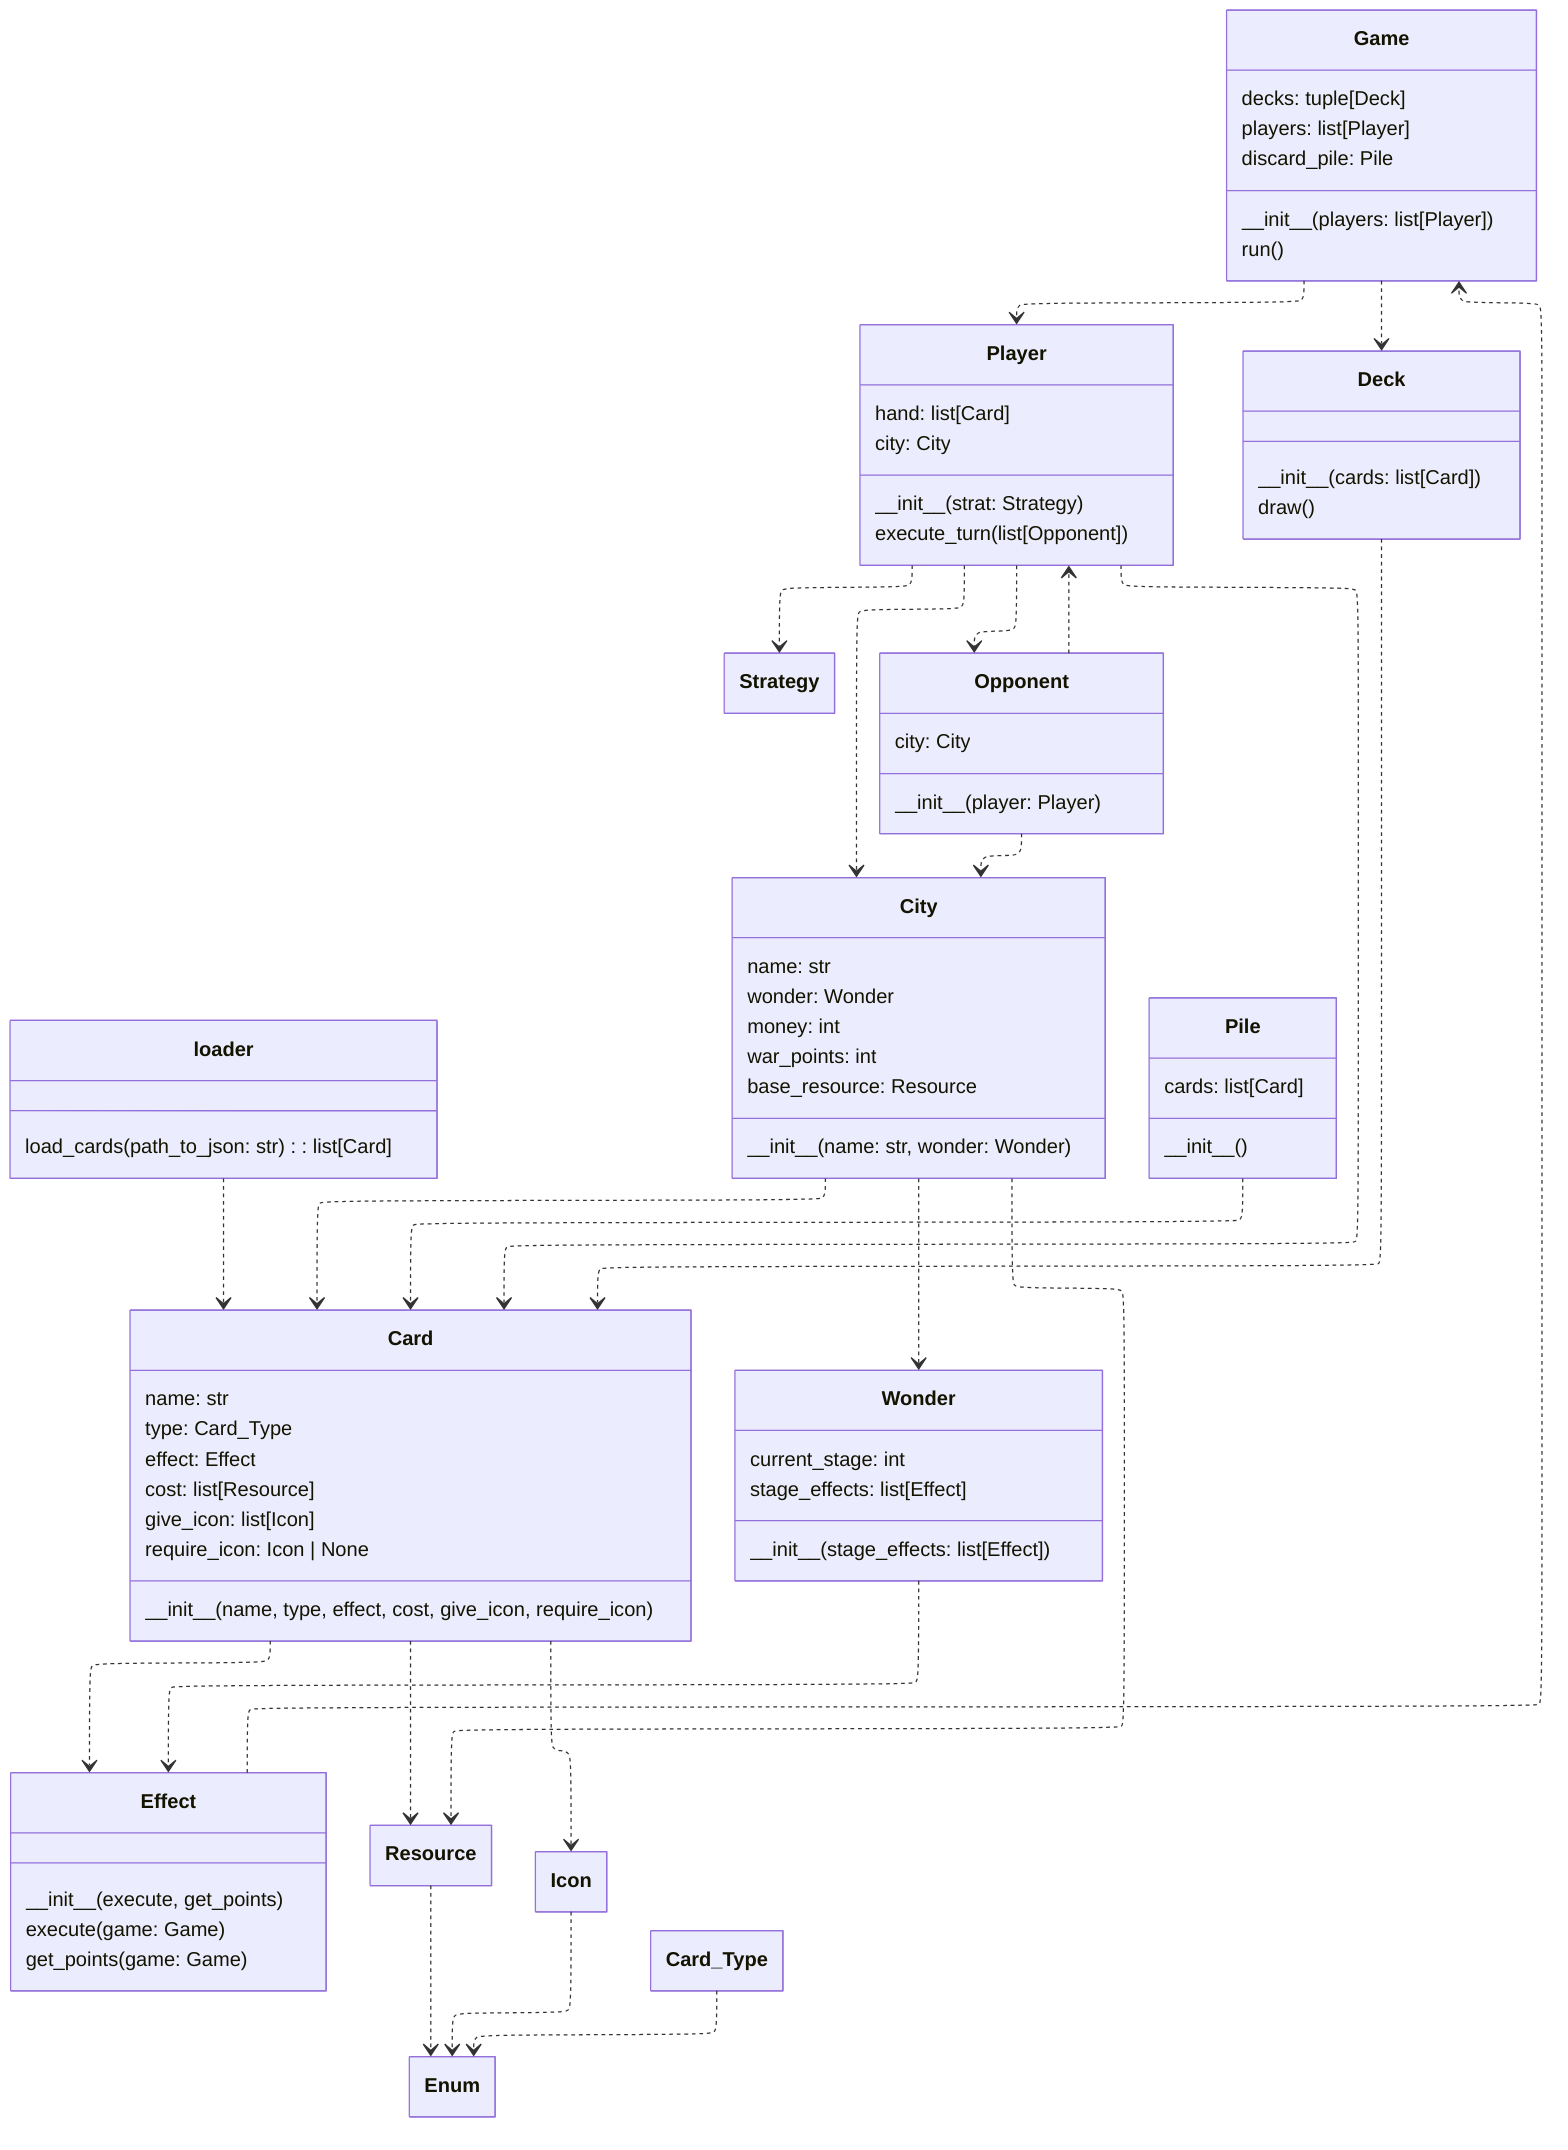 ---
config:
  class:
    hideEmptyMembersBox: true
  layout: elk
---
classDiagram
    class loader {
        load_cards(path_to_json: str): list[Card]
    }
    loader ..> Card

    class Game {
        decks: tuple[Deck]
        players: list[Player]
        discard_pile: Pile
        \_\_init\_\_(players: list[Player])
        run()
    }
    Game ..> Player
    Game ..> Deck

    class Player {
        hand: list[Card]
        city: City
        \_\_init\_\_(strat: Strategy)
        execute_turn(list[Opponent])
    }
    Player ..> Strategy
    Player ..> Opponent
    Player ..> City
    Player ..> Card

    class Opponent {
        city: City
        \_\_init\_\_(player: Player)
    }
    Opponent ..> Player
    Opponent ..> City

    class Strategy {
        %% \_\_init\_\_()
    }

    class Deck {
        \_\_init\_\_(cards: list[Card])
        draw()
    }
    Deck ..> Card

    class Pile {
        \_\_init\_\_()
        cards: list[Card]
    }
    Pile ..> Card

    class Card {
        name: str
        type: Card_Type
        effect: Effect
        cost: list[Resource]
        give_icon: list[Icon]
        require_icon: Icon | None
        \_\_init\_\_(name, type, effect, cost, give_icon, require_icon)
    }
    Card ..> Effect
    Card ..> Resource
    Card ..> Icon

    class Card_Type {
    }
    Card_Type ..> Enum

    class Icon {
    }
    Icon ..> Enum

    class Resource {
    }
    Resource ..> Enum

    class City {
        name: str
        wonder: Wonder
        money: int
        war_points: int
        base_resource: Resource
        \_\_init\_\_(name: str, wonder: Wonder)
    }
    City ..> Card
    City ..> Wonder
    City ..> Resource

    class Wonder {
        current_stage: int
        stage_effects: list[Effect]
        \_\_init\_\_(stage_effects: list[Effect])
    }
    Wonder ..> Effect

    class Effect {
        \_\_init\_\_(execute, get_points)
        execute(game: Game)
        get_points(game: Game)
    }
    Effect ..> Game